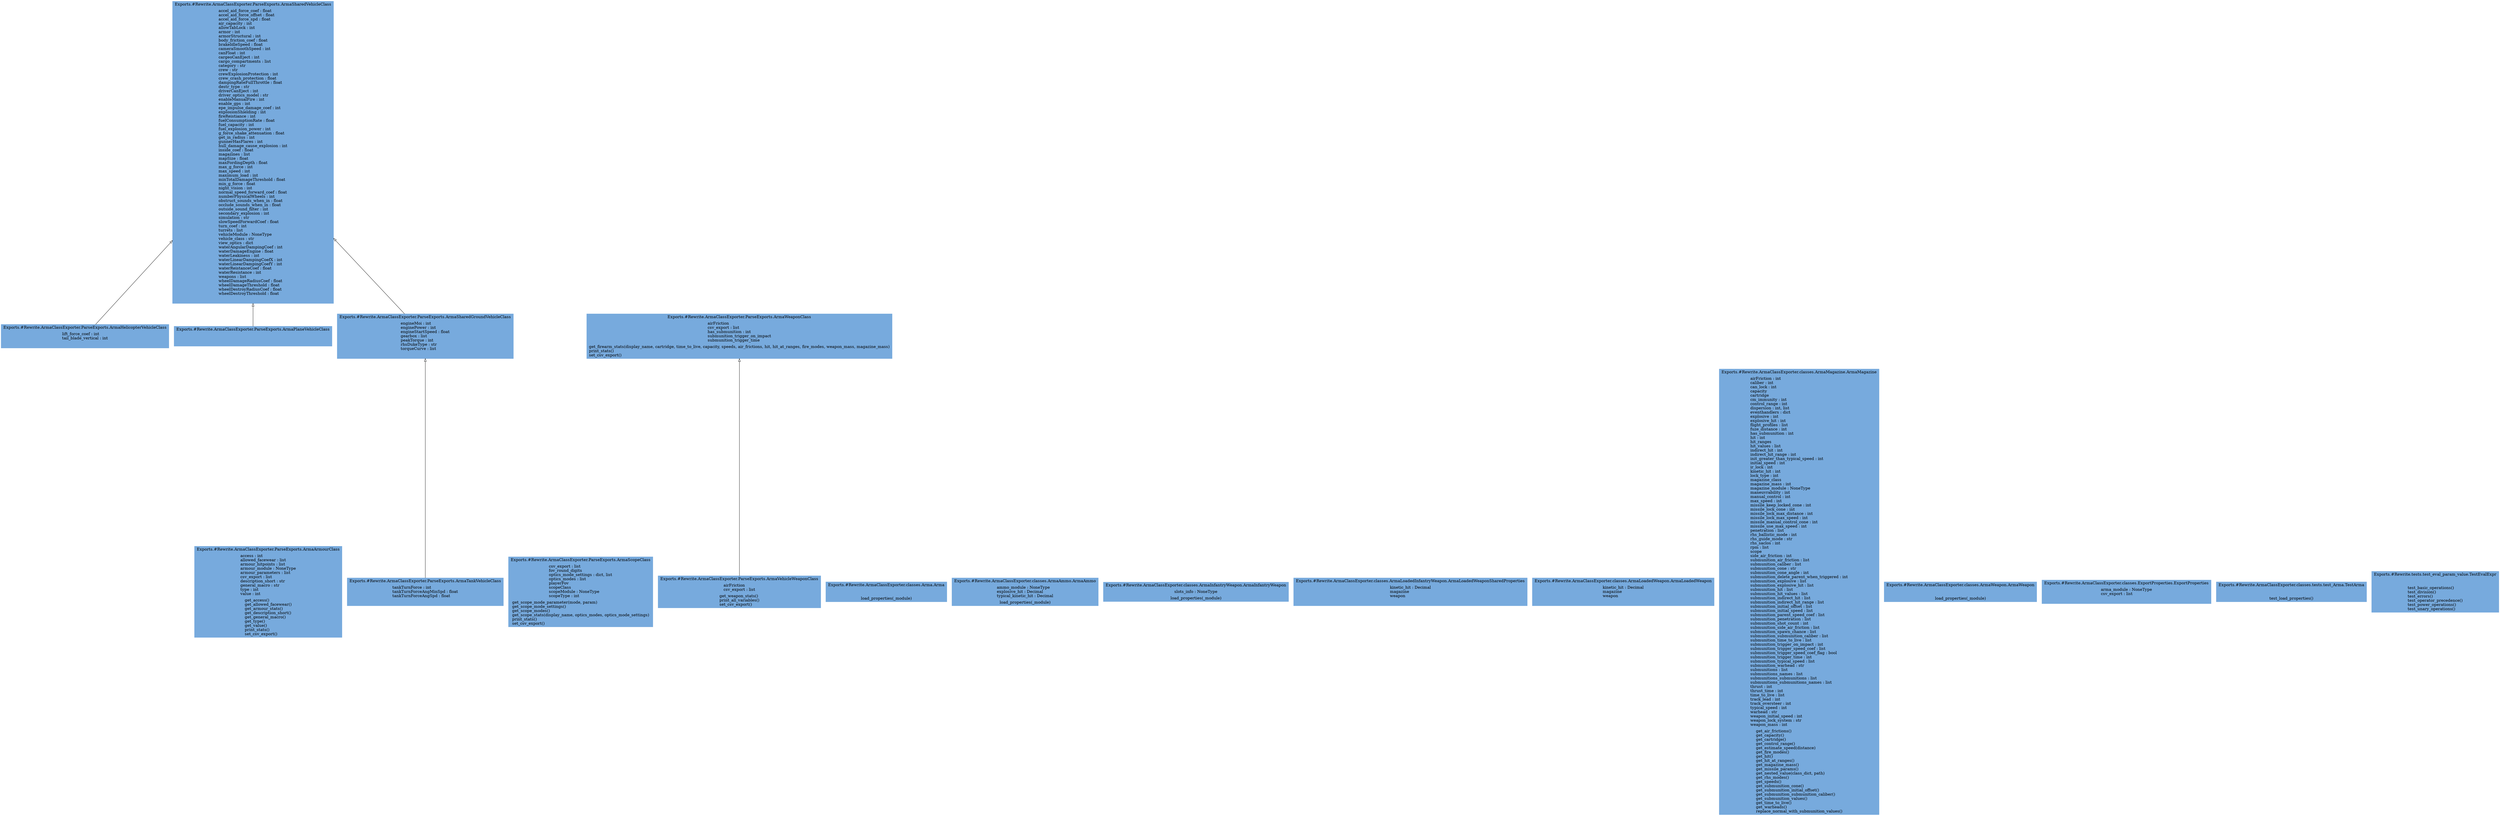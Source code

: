 digraph "classes" {
rankdir=BT
charset="utf-8"
"Exports.#Rewrite.ArmaClassExporter.ParseExports.ArmaArmourClass" [color="#77AADD", fontcolor="black", label=<{Exports.#Rewrite.ArmaClassExporter.ParseExports.ArmaArmourClass|access : int<br ALIGN="LEFT"/>allowed_facewear : list<br ALIGN="LEFT"/>armour_hitpoints : list<br ALIGN="LEFT"/>armour_module : NoneType<br ALIGN="LEFT"/>armour_parameters : list<br ALIGN="LEFT"/>csv_export : list<br ALIGN="LEFT"/>description_short : str<br ALIGN="LEFT"/>general_macro : str<br ALIGN="LEFT"/>type : int<br ALIGN="LEFT"/>value : int<br ALIGN="LEFT"/>|get_access()<br ALIGN="LEFT"/>get_allowed_facewear()<br ALIGN="LEFT"/>get_armour_stats()<br ALIGN="LEFT"/>get_description_short()<br ALIGN="LEFT"/>get_general_macro()<br ALIGN="LEFT"/>get_type()<br ALIGN="LEFT"/>get_value()<br ALIGN="LEFT"/>print_stats()<br ALIGN="LEFT"/>set_csv_export()<br ALIGN="LEFT"/>}>, shape="record", style="filled"];
"Exports.#Rewrite.ArmaClassExporter.ParseExports.ArmaHelicopterVehicleClass" [color="#77AADD", fontcolor="black", label=<{Exports.#Rewrite.ArmaClassExporter.ParseExports.ArmaHelicopterVehicleClass|lift_force_coef : int<br ALIGN="LEFT"/>tail_blade_vertical : int<br ALIGN="LEFT"/>|}>, shape="record", style="filled"];
"Exports.#Rewrite.ArmaClassExporter.ParseExports.ArmaPlaneVehicleClass" [color="#77AADD", fontcolor="black", label=<{Exports.#Rewrite.ArmaClassExporter.ParseExports.ArmaPlaneVehicleClass|<br ALIGN="LEFT"/>|}>, shape="record", style="filled"];
"Exports.#Rewrite.ArmaClassExporter.ParseExports.ArmaScopeClass" [color="#77AADD", fontcolor="black", label=<{Exports.#Rewrite.ArmaClassExporter.ParseExports.ArmaScopeClass|csv_export : list<br ALIGN="LEFT"/>fov_round_digits<br ALIGN="LEFT"/>optics_mode_settings : dict, list<br ALIGN="LEFT"/>optics_modes : list<br ALIGN="LEFT"/>playerFov<br ALIGN="LEFT"/>scopeClass<br ALIGN="LEFT"/>scopeModule : NoneType<br ALIGN="LEFT"/>scopeType : int<br ALIGN="LEFT"/>|get_scope_mode_parameter(mode, param)<br ALIGN="LEFT"/>get_scope_mode_settings()<br ALIGN="LEFT"/>get_scope_modes()<br ALIGN="LEFT"/>get_scope_stats(display_name, optics_modes, optics_mode_settings)<br ALIGN="LEFT"/>print_stats()<br ALIGN="LEFT"/>set_csv_export()<br ALIGN="LEFT"/>}>, shape="record", style="filled"];
"Exports.#Rewrite.ArmaClassExporter.ParseExports.ArmaSharedGroundVehicleClass" [color="#77AADD", fontcolor="black", label=<{Exports.#Rewrite.ArmaClassExporter.ParseExports.ArmaSharedGroundVehicleClass|engineMoi : int<br ALIGN="LEFT"/>enginePower : int<br ALIGN="LEFT"/>engineStartSpeed : float<br ALIGN="LEFT"/>gearbox : list<br ALIGN="LEFT"/>peakTorque : int<br ALIGN="LEFT"/>rhsDukeType : str<br ALIGN="LEFT"/>torqueCurve : list<br ALIGN="LEFT"/>|}>, shape="record", style="filled"];
"Exports.#Rewrite.ArmaClassExporter.ParseExports.ArmaSharedVehicleClass" [color="#77AADD", fontcolor="black", label=<{Exports.#Rewrite.ArmaClassExporter.ParseExports.ArmaSharedVehicleClass|accel_aid_force_coef : float<br ALIGN="LEFT"/>accel_aid_force_offset : float<br ALIGN="LEFT"/>accel_aid_force_spd : float<br ALIGN="LEFT"/>air_capacity : int<br ALIGN="LEFT"/>allowTabLock : int<br ALIGN="LEFT"/>armor : int<br ALIGN="LEFT"/>armorStructural : int<br ALIGN="LEFT"/>body_friction_coef : float<br ALIGN="LEFT"/>brakeIdleSpeed : float<br ALIGN="LEFT"/>cameraSmoothSpeed : int<br ALIGN="LEFT"/>canFloat : int<br ALIGN="LEFT"/>cargeoCanEject : int<br ALIGN="LEFT"/>cargo_compartments : list<br ALIGN="LEFT"/>category : str<br ALIGN="LEFT"/>crew : str<br ALIGN="LEFT"/>crewExplosionProtection : int<br ALIGN="LEFT"/>crew_crash_protection : float<br ALIGN="LEFT"/>dampingRateFullThrottle : float<br ALIGN="LEFT"/>destr_type : str<br ALIGN="LEFT"/>driverCanEject : int<br ALIGN="LEFT"/>driver_optics_model : str<br ALIGN="LEFT"/>enableManualFire : int<br ALIGN="LEFT"/>enable_gps : int<br ALIGN="LEFT"/>epe_impulse_damage_coef : int<br ALIGN="LEFT"/>explosionShielding : int<br ALIGN="LEFT"/>fireReistiance : int<br ALIGN="LEFT"/>fuelConsumptionRate : float<br ALIGN="LEFT"/>fuel_capacity : int<br ALIGN="LEFT"/>fuel_explosion_power : int<br ALIGN="LEFT"/>g_force_shake_attenuation : float<br ALIGN="LEFT"/>get_in_radius : int<br ALIGN="LEFT"/>gunnerHasFlares : int<br ALIGN="LEFT"/>hull_damage_cause_explosion : int<br ALIGN="LEFT"/>inside_coef : float<br ALIGN="LEFT"/>magazines : list<br ALIGN="LEFT"/>mapSize : float<br ALIGN="LEFT"/>maxFordingDepth : float<br ALIGN="LEFT"/>max_g_force : int<br ALIGN="LEFT"/>max_speed : int<br ALIGN="LEFT"/>maximum_load : int<br ALIGN="LEFT"/>minTotalDamageThreshold : float<br ALIGN="LEFT"/>min_g_force : float<br ALIGN="LEFT"/>night_vision : int<br ALIGN="LEFT"/>normal_speed_forward_coef : float<br ALIGN="LEFT"/>numberPhysicalWheels : int<br ALIGN="LEFT"/>obstruct_sounds_when_in : float<br ALIGN="LEFT"/>occlude_sounds_when_in : float<br ALIGN="LEFT"/>outside_sound_filter : int<br ALIGN="LEFT"/>secondary_explosion : int<br ALIGN="LEFT"/>simulation : str<br ALIGN="LEFT"/>slowSpeedForwardCoef : float<br ALIGN="LEFT"/>turn_coef : int<br ALIGN="LEFT"/>turrets : list<br ALIGN="LEFT"/>vehicleModule : NoneType<br ALIGN="LEFT"/>vehicle_class : str<br ALIGN="LEFT"/>view_optics : dict<br ALIGN="LEFT"/>waterAngularDampingCoef : int<br ALIGN="LEFT"/>waterDamageEngine : float<br ALIGN="LEFT"/>waterLeakiness : int<br ALIGN="LEFT"/>waterLinearDampingCoefX : int<br ALIGN="LEFT"/>waterLinearDampingCoefY : int<br ALIGN="LEFT"/>waterReistanceCoef : float<br ALIGN="LEFT"/>waterResistance : int<br ALIGN="LEFT"/>weapons : list<br ALIGN="LEFT"/>wheelDamageRadiusCoef : float<br ALIGN="LEFT"/>wheelDamageThreshold : float<br ALIGN="LEFT"/>wheelDestroyRadiusCoef : float<br ALIGN="LEFT"/>wheelDestroyThreshold : float<br ALIGN="LEFT"/>|}>, shape="record", style="filled"];
"Exports.#Rewrite.ArmaClassExporter.ParseExports.ArmaTankVehicleClass" [color="#77AADD", fontcolor="black", label=<{Exports.#Rewrite.ArmaClassExporter.ParseExports.ArmaTankVehicleClass|tankTurnForce : int<br ALIGN="LEFT"/>tankTurnForceAngMinSpd : float<br ALIGN="LEFT"/>tankTurnForceAngSpd : float<br ALIGN="LEFT"/>|}>, shape="record", style="filled"];
"Exports.#Rewrite.ArmaClassExporter.ParseExports.ArmaVehicleWeaponClass" [color="#77AADD", fontcolor="black", label=<{Exports.#Rewrite.ArmaClassExporter.ParseExports.ArmaVehicleWeaponClass|airFriction<br ALIGN="LEFT"/>csv_export : list<br ALIGN="LEFT"/>|get_weapon_stats()<br ALIGN="LEFT"/>print_all_variables()<br ALIGN="LEFT"/>set_csv_export()<br ALIGN="LEFT"/>}>, shape="record", style="filled"];
"Exports.#Rewrite.ArmaClassExporter.ParseExports.ArmaWeaponClass" [color="#77AADD", fontcolor="black", label=<{Exports.#Rewrite.ArmaClassExporter.ParseExports.ArmaWeaponClass|airFriction<br ALIGN="LEFT"/>csv_export : list<br ALIGN="LEFT"/>has_submunition : int<br ALIGN="LEFT"/>submunition_trigger_on_impact<br ALIGN="LEFT"/>submunition_trigger_time<br ALIGN="LEFT"/>|get_firearm_stats(display_name, cartridge, time_to_live, capacity, speeds, air_frictions, hit, hit_at_ranges, fire_modes, weapon_mass, magazine_mass)<br ALIGN="LEFT"/>print_stats()<br ALIGN="LEFT"/>set_csv_export()<br ALIGN="LEFT"/>}>, shape="record", style="filled"];
"Exports.#Rewrite.ArmaClassExporter.classes.Arma.Arma" [color="#77AADD", fontcolor="black", label=<{Exports.#Rewrite.ArmaClassExporter.classes.Arma.Arma|<br ALIGN="LEFT"/>|load_properties(_module)<br ALIGN="LEFT"/>}>, shape="record", style="filled"];
"Exports.#Rewrite.ArmaClassExporter.classes.ArmaAmmo.ArmaAmmo" [color="#77AADD", fontcolor="black", label=<{Exports.#Rewrite.ArmaClassExporter.classes.ArmaAmmo.ArmaAmmo|ammo_module : NoneType<br ALIGN="LEFT"/>explosive_hit : Decimal<br ALIGN="LEFT"/>typical_kinetic_hit : Decimal<br ALIGN="LEFT"/>|load_properties(_module)<br ALIGN="LEFT"/>}>, shape="record", style="filled"];
"Exports.#Rewrite.ArmaClassExporter.classes.ArmaInfantryWeapon.ArmaInfantryWeapon" [color="#77AADD", fontcolor="black", label=<{Exports.#Rewrite.ArmaClassExporter.classes.ArmaInfantryWeapon.ArmaInfantryWeapon|slots_info : NoneType<br ALIGN="LEFT"/>|load_properties(_module)<br ALIGN="LEFT"/>}>, shape="record", style="filled"];
"Exports.#Rewrite.ArmaClassExporter.classes.ArmaLoadedInfantryWeapon.ArmaLoadedWeaponSharedProperties" [color="#77AADD", fontcolor="black", label=<{Exports.#Rewrite.ArmaClassExporter.classes.ArmaLoadedInfantryWeapon.ArmaLoadedWeaponSharedProperties|kinetic_hit : Decimal<br ALIGN="LEFT"/>magazine<br ALIGN="LEFT"/>weapon<br ALIGN="LEFT"/>|}>, shape="record", style="filled"];
"Exports.#Rewrite.ArmaClassExporter.classes.ArmaLoadedWeapon.ArmaLoadedWeapon" [color="#77AADD", fontcolor="black", label=<{Exports.#Rewrite.ArmaClassExporter.classes.ArmaLoadedWeapon.ArmaLoadedWeapon|kinetic_hit : Decimal<br ALIGN="LEFT"/>magazine<br ALIGN="LEFT"/>weapon<br ALIGN="LEFT"/>|}>, shape="record", style="filled"];
"Exports.#Rewrite.ArmaClassExporter.classes.ArmaMagazine.ArmaMagazine" [color="#77AADD", fontcolor="black", label=<{Exports.#Rewrite.ArmaClassExporter.classes.ArmaMagazine.ArmaMagazine|airFriction : int<br ALIGN="LEFT"/>caliber : int<br ALIGN="LEFT"/>can_lock : int<br ALIGN="LEFT"/>capacity<br ALIGN="LEFT"/>cartridge<br ALIGN="LEFT"/>cm_immunity : int<br ALIGN="LEFT"/>control_range : int<br ALIGN="LEFT"/>dispersion : int, list<br ALIGN="LEFT"/>eventhandlers : dict<br ALIGN="LEFT"/>explosive : int<br ALIGN="LEFT"/>explosive_hit : int<br ALIGN="LEFT"/>flight_profiles : list<br ALIGN="LEFT"/>fuze_distance : int<br ALIGN="LEFT"/>has_submunition : int<br ALIGN="LEFT"/>hit : int<br ALIGN="LEFT"/>hit_ranges<br ALIGN="LEFT"/>hit_values : list<br ALIGN="LEFT"/>indirect_hit : int<br ALIGN="LEFT"/>indirect_hit_range : int<br ALIGN="LEFT"/>init_greater_than_typical_speed : int<br ALIGN="LEFT"/>initial_speed : int<br ALIGN="LEFT"/>ir_lock : int<br ALIGN="LEFT"/>kinetic_hit : int<br ALIGN="LEFT"/>lock_type : int<br ALIGN="LEFT"/>magazine_class<br ALIGN="LEFT"/>magazine_mass : int<br ALIGN="LEFT"/>magazine_module : NoneType<br ALIGN="LEFT"/>maneuvrability : int<br ALIGN="LEFT"/>manual_control : int<br ALIGN="LEFT"/>max_speed : int<br ALIGN="LEFT"/>missile_keep_locked_cone : int<br ALIGN="LEFT"/>missile_lock_cone : int<br ALIGN="LEFT"/>missile_lock_max_distance : int<br ALIGN="LEFT"/>missile_lock_max_speed : int<br ALIGN="LEFT"/>missile_manual_control_cone : int<br ALIGN="LEFT"/>missile_use_max_speed : int<br ALIGN="LEFT"/>penetration : list<br ALIGN="LEFT"/>rhs_ballistic_mode : int<br ALIGN="LEFT"/>rhs_guide_mode : str<br ALIGN="LEFT"/>rhs_saclos : int<br ALIGN="LEFT"/>rpm : list<br ALIGN="LEFT"/>scope<br ALIGN="LEFT"/>side_air_friction : int<br ALIGN="LEFT"/>submunition_air_friction : list<br ALIGN="LEFT"/>submunition_caliber : list<br ALIGN="LEFT"/>submunition_cone : str<br ALIGN="LEFT"/>submunition_cone_angle : int<br ALIGN="LEFT"/>submunition_delete_parent_when_triggered : int<br ALIGN="LEFT"/>submunition_explosive : list<br ALIGN="LEFT"/>submunition_explosive_hit : list<br ALIGN="LEFT"/>submunition_hit : list<br ALIGN="LEFT"/>submunition_hit_values : list<br ALIGN="LEFT"/>submunition_indirect_hit : list<br ALIGN="LEFT"/>submunition_indirect_hit_range : list<br ALIGN="LEFT"/>submunition_initial_offset : list<br ALIGN="LEFT"/>submunition_initial_speed : list<br ALIGN="LEFT"/>submunition_parent_speed_coef : list<br ALIGN="LEFT"/>submunition_penetration : list<br ALIGN="LEFT"/>submunition_shot_count : int<br ALIGN="LEFT"/>submunition_side_air_friction : list<br ALIGN="LEFT"/>submunition_spawn_chance : list<br ALIGN="LEFT"/>submunition_submunition_caliber : list<br ALIGN="LEFT"/>submunition_time_to_live : list<br ALIGN="LEFT"/>submunition_trigger_on_impact : int<br ALIGN="LEFT"/>submunition_trigger_speed_coef : list<br ALIGN="LEFT"/>submunition_trigger_speed_coef_flag : bool<br ALIGN="LEFT"/>submunition_trigger_time : int<br ALIGN="LEFT"/>submunition_typical_speed : list<br ALIGN="LEFT"/>submunition_warhead : str<br ALIGN="LEFT"/>submunitions : list<br ALIGN="LEFT"/>submunitions_names : list<br ALIGN="LEFT"/>submunitions_submunitions : list<br ALIGN="LEFT"/>submunitions_submunitions_names : list<br ALIGN="LEFT"/>thrust : int<br ALIGN="LEFT"/>thrust_time : int<br ALIGN="LEFT"/>time_to_live : list<br ALIGN="LEFT"/>track_lead : int<br ALIGN="LEFT"/>track_oversteer : int<br ALIGN="LEFT"/>typical_speed : int<br ALIGN="LEFT"/>warhead : str<br ALIGN="LEFT"/>weapon_initial_speed : int<br ALIGN="LEFT"/>weapon_lock_system : str<br ALIGN="LEFT"/>weapon_mass : int<br ALIGN="LEFT"/>|get_air_frictions()<br ALIGN="LEFT"/>get_capacity()<br ALIGN="LEFT"/>get_cartridge()<br ALIGN="LEFT"/>get_control_range()<br ALIGN="LEFT"/>get_estimate_speed(distance)<br ALIGN="LEFT"/>get_fire_modes()<br ALIGN="LEFT"/>get_hit()<br ALIGN="LEFT"/>get_hit_at_ranges()<br ALIGN="LEFT"/>get_magazine_mass()<br ALIGN="LEFT"/>get_missile_params()<br ALIGN="LEFT"/>get_nested_value(class_dict, path)<br ALIGN="LEFT"/>get_rhs_modes()<br ALIGN="LEFT"/>get_speeds()<br ALIGN="LEFT"/>get_submunition_cone()<br ALIGN="LEFT"/>get_submunition_initial_offset()<br ALIGN="LEFT"/>get_submunition_submunition_caliber()<br ALIGN="LEFT"/>get_submunition_values()<br ALIGN="LEFT"/>get_time_to_live()<br ALIGN="LEFT"/>get_warheads()<br ALIGN="LEFT"/>replace_normal_with_submunition_values()<br ALIGN="LEFT"/>}>, shape="record", style="filled"];
"Exports.#Rewrite.ArmaClassExporter.classes.ArmaWeapon.ArmaWeapon" [color="#77AADD", fontcolor="black", label=<{Exports.#Rewrite.ArmaClassExporter.classes.ArmaWeapon.ArmaWeapon|<br ALIGN="LEFT"/>|load_properties(_module)<br ALIGN="LEFT"/>}>, shape="record", style="filled"];
"Exports.#Rewrite.ArmaClassExporter.classes.ExportProperties.ExportProperties" [color="#77AADD", fontcolor="black", label=<{Exports.#Rewrite.ArmaClassExporter.classes.ExportProperties.ExportProperties|arma_module : NoneType<br ALIGN="LEFT"/>csv_export : list<br ALIGN="LEFT"/>|}>, shape="record", style="filled"];
"Exports.#Rewrite.ArmaClassExporter.classes.tests.test_Arma.TestArma" [color="#77AADD", fontcolor="black", label=<{Exports.#Rewrite.ArmaClassExporter.classes.tests.test_Arma.TestArma|<br ALIGN="LEFT"/>|test_load_properties()<br ALIGN="LEFT"/>}>, shape="record", style="filled"];
"Exports.#Rewrite.tests.test_eval_param_value.TestEvalExpr" [color="#77AADD", fontcolor="black", label=<{Exports.#Rewrite.tests.test_eval_param_value.TestEvalExpr|<br ALIGN="LEFT"/>|test_basic_operations()<br ALIGN="LEFT"/>test_division()<br ALIGN="LEFT"/>test_errors()<br ALIGN="LEFT"/>test_operator_precedence()<br ALIGN="LEFT"/>test_power_operations()<br ALIGN="LEFT"/>test_unary_operations()<br ALIGN="LEFT"/>}>, shape="record", style="filled"];
"Exports.#Rewrite.ArmaClassExporter.ParseExports.ArmaHelicopterVehicleClass" -> "Exports.#Rewrite.ArmaClassExporter.ParseExports.ArmaSharedVehicleClass" [arrowhead="empty", arrowtail="none"];
"Exports.#Rewrite.ArmaClassExporter.ParseExports.ArmaPlaneVehicleClass" -> "Exports.#Rewrite.ArmaClassExporter.ParseExports.ArmaSharedVehicleClass" [arrowhead="empty", arrowtail="none"];
"Exports.#Rewrite.ArmaClassExporter.ParseExports.ArmaSharedGroundVehicleClass" -> "Exports.#Rewrite.ArmaClassExporter.ParseExports.ArmaSharedVehicleClass" [arrowhead="empty", arrowtail="none"];
"Exports.#Rewrite.ArmaClassExporter.ParseExports.ArmaTankVehicleClass" -> "Exports.#Rewrite.ArmaClassExporter.ParseExports.ArmaSharedGroundVehicleClass" [arrowhead="empty", arrowtail="none"];
"Exports.#Rewrite.ArmaClassExporter.ParseExports.ArmaVehicleWeaponClass" -> "Exports.#Rewrite.ArmaClassExporter.ParseExports.ArmaWeaponClass" [arrowhead="empty", arrowtail="none"];
}
